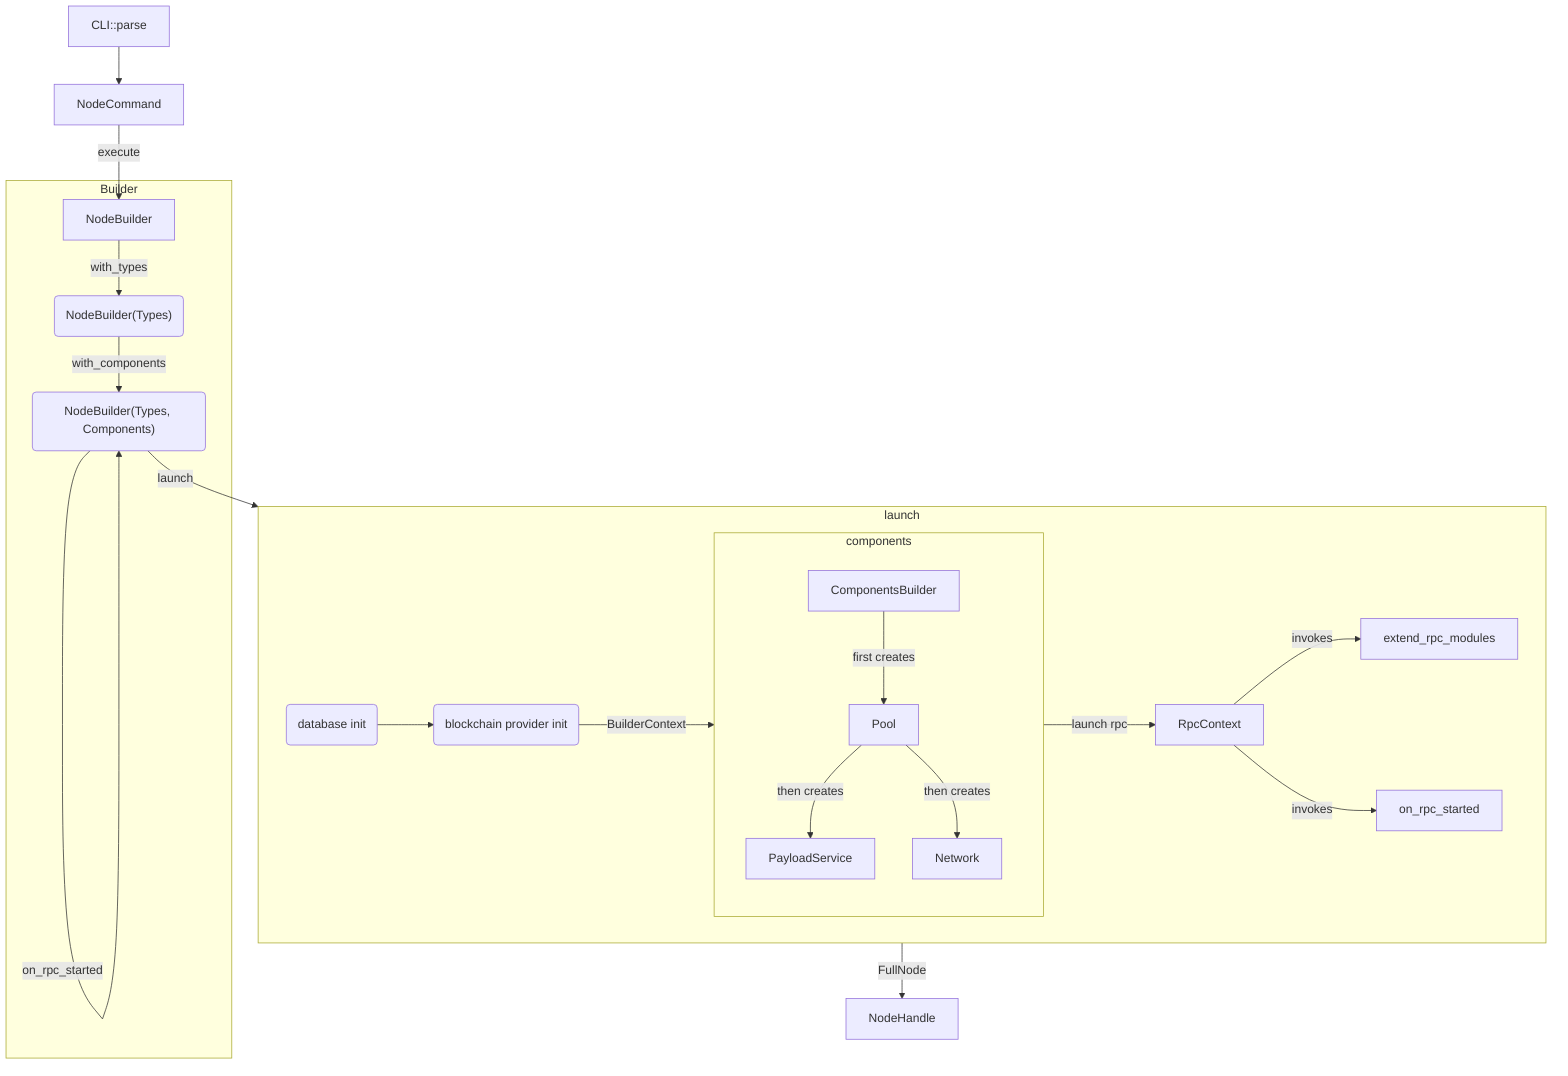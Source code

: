 graph TD;
    CLI::parse-->NodeCommand
    NodeCommand--execute-->NodeBuilder
    subgraph "Builder"
        NodeBuilder--"with_types"-->NodeBuilderT
        NodeBuilderT("NodeBuilder(Types)")--"with_components"-->NodeBuilderC
        NodeBuilderC("NodeBuilder(Types, Components)")--"extend_rpc_modules"-->NodeBuilderC
        NodeBuilderC--"on_rpc_started"-->NodeBuilderC
    end
    NodeBuilderC--"launch"-->launch
    subgraph launch
        database("database init")-->tree("blockchain provider init")
        tree--BuilderContext-->components{"build_components"}
        subgraph components
            ComponentsBuilder--"first creates"-->Pool
            Pool--"then creates"-->PayloadService
            Pool--"then creates"-->Network
        end
        components--"launch rpc"-->RpcContext
        RpcContext--invokes-->extend_rpc_modules
        RpcContext--invokes-->on_rpc_started
    end
    launch--"FullNode"-->NodeHandle